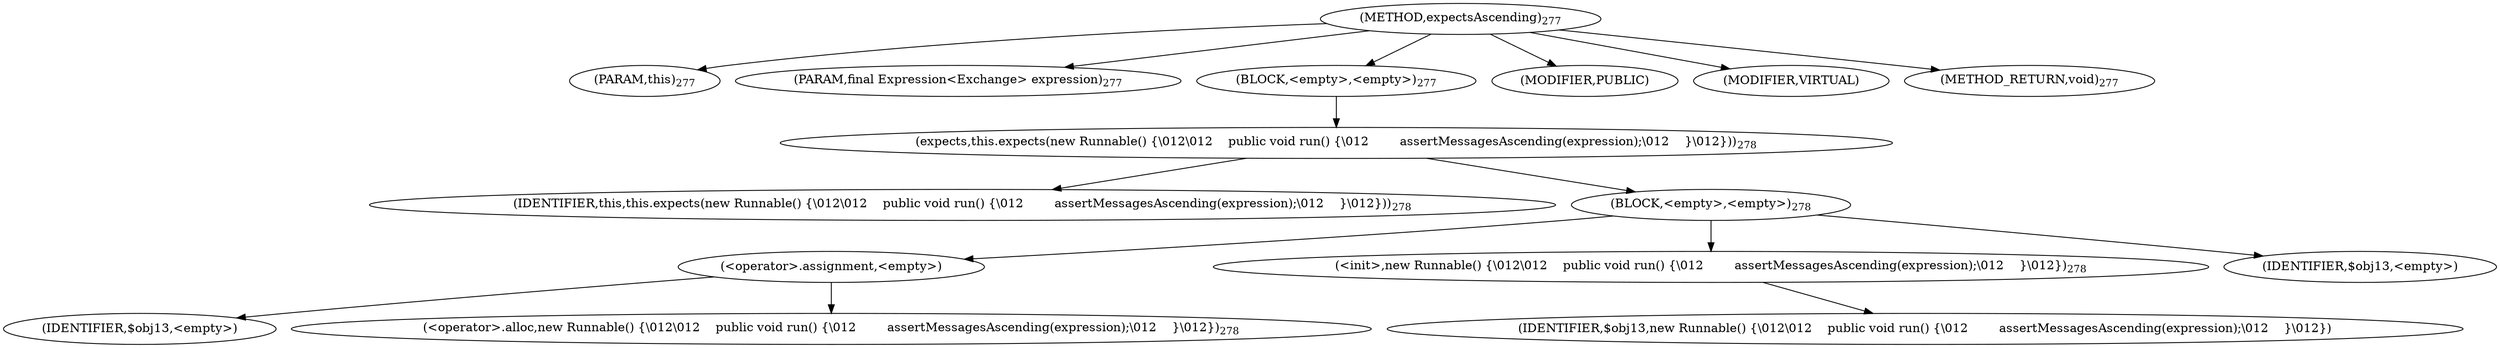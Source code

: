 digraph "expectsAscending" {  
"805" [label = <(METHOD,expectsAscending)<SUB>277</SUB>> ]
"40" [label = <(PARAM,this)<SUB>277</SUB>> ]
"806" [label = <(PARAM,final Expression&lt;Exchange&gt; expression)<SUB>277</SUB>> ]
"807" [label = <(BLOCK,&lt;empty&gt;,&lt;empty&gt;)<SUB>277</SUB>> ]
"808" [label = <(expects,this.expects(new Runnable() {\012\012    public void run() {\012        assertMessagesAscending(expression);\012    }\012}))<SUB>278</SUB>> ]
"39" [label = <(IDENTIFIER,this,this.expects(new Runnable() {\012\012    public void run() {\012        assertMessagesAscending(expression);\012    }\012}))<SUB>278</SUB>> ]
"809" [label = <(BLOCK,&lt;empty&gt;,&lt;empty&gt;)<SUB>278</SUB>> ]
"810" [label = <(&lt;operator&gt;.assignment,&lt;empty&gt;)> ]
"811" [label = <(IDENTIFIER,$obj13,&lt;empty&gt;)> ]
"812" [label = <(&lt;operator&gt;.alloc,new Runnable() {\012\012    public void run() {\012        assertMessagesAscending(expression);\012    }\012})<SUB>278</SUB>> ]
"813" [label = <(&lt;init&gt;,new Runnable() {\012\012    public void run() {\012        assertMessagesAscending(expression);\012    }\012})<SUB>278</SUB>> ]
"814" [label = <(IDENTIFIER,$obj13,new Runnable() {\012\012    public void run() {\012        assertMessagesAscending(expression);\012    }\012})> ]
"815" [label = <(IDENTIFIER,$obj13,&lt;empty&gt;)> ]
"816" [label = <(MODIFIER,PUBLIC)> ]
"817" [label = <(MODIFIER,VIRTUAL)> ]
"818" [label = <(METHOD_RETURN,void)<SUB>277</SUB>> ]
  "805" -> "40" 
  "805" -> "806" 
  "805" -> "807" 
  "805" -> "816" 
  "805" -> "817" 
  "805" -> "818" 
  "807" -> "808" 
  "808" -> "39" 
  "808" -> "809" 
  "809" -> "810" 
  "809" -> "813" 
  "809" -> "815" 
  "810" -> "811" 
  "810" -> "812" 
  "813" -> "814" 
}
